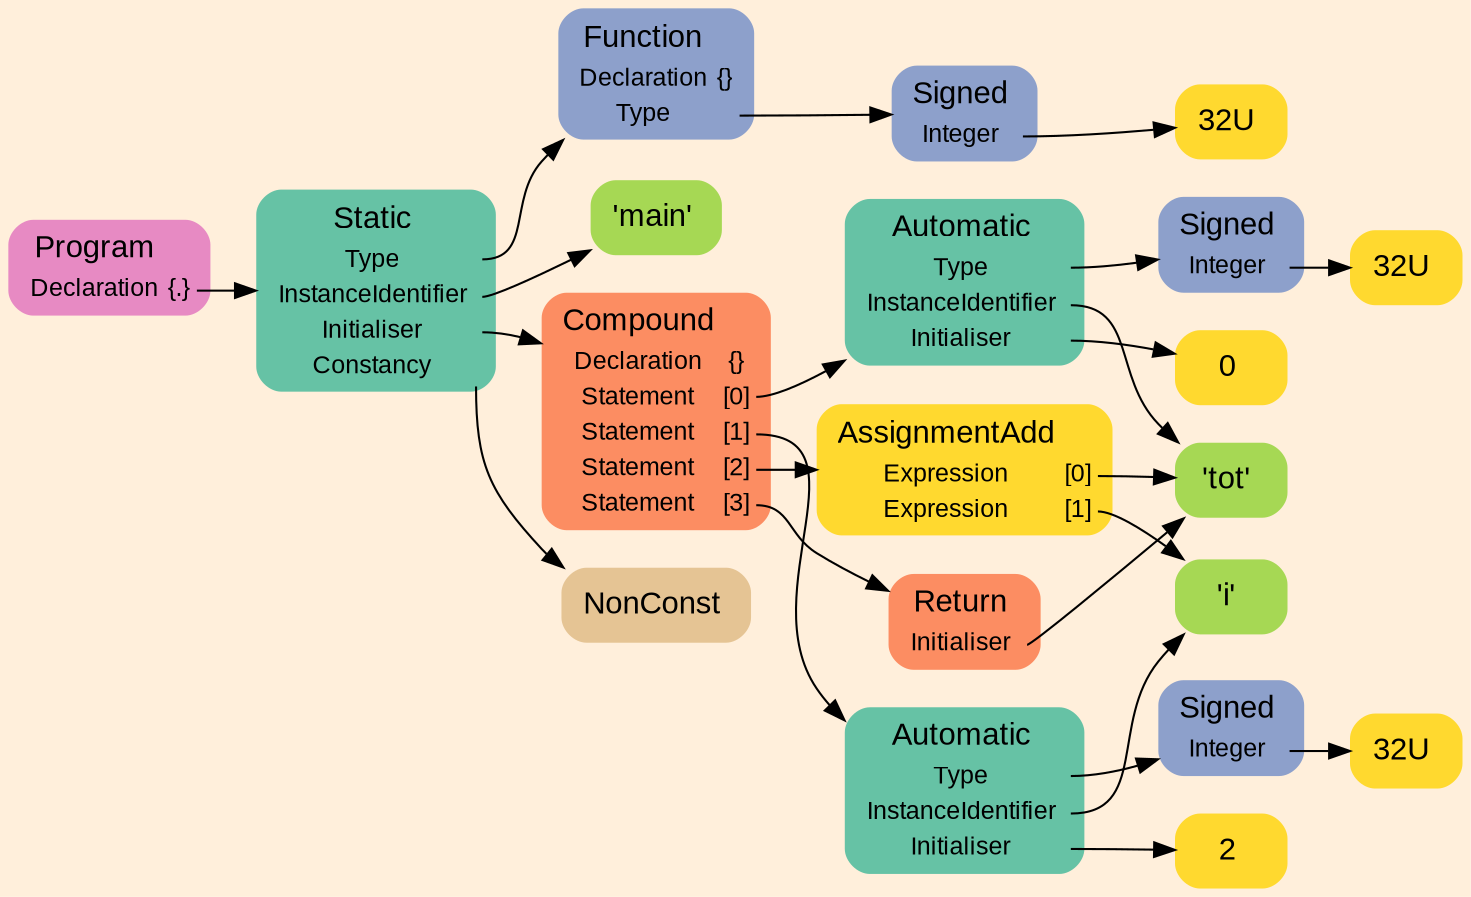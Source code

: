 digraph "" {
label = ""
labelloc = t
fontsize = "36"
graph [
    rankdir = "LR"
    ranksep = 0.3
    bgcolor = antiquewhite1
    color = black
    fontcolor = black
    fontname = "Arial"
];
node [
    fontname = "Arial"
];
edge [
    fontname = "Arial"
];


// -------------------- node figure --------------------
"#I-2-1966" [
    shape = "plaintext"
    fillcolor = "/set28/4"
    label = <<TABLE BORDER="0" CELLBORDER="0" CELLSPACING="0">
     <TR><TD><FONT POINT-SIZE="15.0">Program</FONT></TD><TD></TD></TR>
     <TR><TD>Declaration</TD><TD PORT="port0">{.}</TD></TR>
    </TABLE>>
    style = "rounded,filled"
    fontsize = "12"
];

"#I-2-1970" [
    shape = "plaintext"
    fillcolor = "/set28/1"
    label = <<TABLE BORDER="0" CELLBORDER="0" CELLSPACING="0">
     <TR><TD><FONT POINT-SIZE="15.0">Static</FONT></TD><TD></TD></TR>
     <TR><TD>Type</TD><TD PORT="port0"></TD></TR>
     <TR><TD>InstanceIdentifier</TD><TD PORT="port1"></TD></TR>
     <TR><TD>Initialiser</TD><TD PORT="port2"></TD></TR>
     <TR><TD>Constancy</TD><TD PORT="port3"></TD></TR>
    </TABLE>>
    style = "rounded,filled"
    fontsize = "12"
];

"#I-2-1972" [
    shape = "plaintext"
    fillcolor = "/set28/3"
    label = <<TABLE BORDER="0" CELLBORDER="0" CELLSPACING="0">
     <TR><TD><FONT POINT-SIZE="15.0">Function</FONT></TD><TD></TD></TR>
     <TR><TD>Declaration</TD><TD PORT="port0">{}</TD></TR>
     <TR><TD>Type</TD><TD PORT="port1"></TD></TR>
    </TABLE>>
    style = "rounded,filled"
    fontsize = "12"
];

"#I-2-1973" [
    shape = "plaintext"
    fillcolor = "/set28/3"
    label = <<TABLE BORDER="0" CELLBORDER="0" CELLSPACING="0">
     <TR><TD><FONT POINT-SIZE="15.0">Signed</FONT></TD><TD></TD></TR>
     <TR><TD>Integer</TD><TD PORT="port0"></TD></TR>
    </TABLE>>
    style = "rounded,filled"
    fontsize = "12"
];

"#I-2-1974" [
    shape = "plaintext"
    fillcolor = "/set28/6"
    label = <<TABLE BORDER="0" CELLBORDER="0" CELLSPACING="0">
     <TR><TD><FONT POINT-SIZE="15.0">32U</FONT></TD><TD></TD></TR>
    </TABLE>>
    style = "rounded,filled"
    fontsize = "12"
];

"#I-2-1971" [
    shape = "plaintext"
    fillcolor = "/set28/5"
    label = <<TABLE BORDER="0" CELLBORDER="0" CELLSPACING="0">
     <TR><TD><FONT POINT-SIZE="15.0">'main'</FONT></TD><TD></TD></TR>
    </TABLE>>
    style = "rounded,filled"
    fontsize = "12"
];

"#I-2-1995" [
    shape = "plaintext"
    fillcolor = "/set28/2"
    label = <<TABLE BORDER="0" CELLBORDER="0" CELLSPACING="0">
     <TR><TD><FONT POINT-SIZE="15.0">Compound</FONT></TD><TD></TD></TR>
     <TR><TD>Declaration</TD><TD PORT="port0">{}</TD></TR>
     <TR><TD>Statement</TD><TD PORT="port1">[0]</TD></TR>
     <TR><TD>Statement</TD><TD PORT="port2">[1]</TD></TR>
     <TR><TD>Statement</TD><TD PORT="port3">[2]</TD></TR>
     <TR><TD>Statement</TD><TD PORT="port4">[3]</TD></TR>
    </TABLE>>
    style = "rounded,filled"
    fontsize = "12"
];

"#I-2-1979" [
    shape = "plaintext"
    fillcolor = "/set28/1"
    label = <<TABLE BORDER="0" CELLBORDER="0" CELLSPACING="0">
     <TR><TD><FONT POINT-SIZE="15.0">Automatic</FONT></TD><TD></TD></TR>
     <TR><TD>Type</TD><TD PORT="port0"></TD></TR>
     <TR><TD>InstanceIdentifier</TD><TD PORT="port1"></TD></TR>
     <TR><TD>Initialiser</TD><TD PORT="port2"></TD></TR>
    </TABLE>>
    style = "rounded,filled"
    fontsize = "12"
];

"#I-2-1981" [
    shape = "plaintext"
    fillcolor = "/set28/3"
    label = <<TABLE BORDER="0" CELLBORDER="0" CELLSPACING="0">
     <TR><TD><FONT POINT-SIZE="15.0">Signed</FONT></TD><TD></TD></TR>
     <TR><TD>Integer</TD><TD PORT="port0"></TD></TR>
    </TABLE>>
    style = "rounded,filled"
    fontsize = "12"
];

"#I-2-1982" [
    shape = "plaintext"
    fillcolor = "/set28/6"
    label = <<TABLE BORDER="0" CELLBORDER="0" CELLSPACING="0">
     <TR><TD><FONT POINT-SIZE="15.0">32U</FONT></TD><TD></TD></TR>
    </TABLE>>
    style = "rounded,filled"
    fontsize = "12"
];

"#I-2-1980" [
    shape = "plaintext"
    fillcolor = "/set28/5"
    label = <<TABLE BORDER="0" CELLBORDER="0" CELLSPACING="0">
     <TR><TD><FONT POINT-SIZE="15.0">'tot'</FONT></TD><TD></TD></TR>
    </TABLE>>
    style = "rounded,filled"
    fontsize = "12"
];

"#I-2-1984" [
    shape = "plaintext"
    fillcolor = "/set28/6"
    label = <<TABLE BORDER="0" CELLBORDER="0" CELLSPACING="0">
     <TR><TD><FONT POINT-SIZE="15.0">0</FONT></TD><TD></TD></TR>
    </TABLE>>
    style = "rounded,filled"
    fontsize = "12"
];

"#I-2-1987" [
    shape = "plaintext"
    fillcolor = "/set28/1"
    label = <<TABLE BORDER="0" CELLBORDER="0" CELLSPACING="0">
     <TR><TD><FONT POINT-SIZE="15.0">Automatic</FONT></TD><TD></TD></TR>
     <TR><TD>Type</TD><TD PORT="port0"></TD></TR>
     <TR><TD>InstanceIdentifier</TD><TD PORT="port1"></TD></TR>
     <TR><TD>Initialiser</TD><TD PORT="port2"></TD></TR>
    </TABLE>>
    style = "rounded,filled"
    fontsize = "12"
];

"#I-2-1989" [
    shape = "plaintext"
    fillcolor = "/set28/3"
    label = <<TABLE BORDER="0" CELLBORDER="0" CELLSPACING="0">
     <TR><TD><FONT POINT-SIZE="15.0">Signed</FONT></TD><TD></TD></TR>
     <TR><TD>Integer</TD><TD PORT="port0"></TD></TR>
    </TABLE>>
    style = "rounded,filled"
    fontsize = "12"
];

"#I-2-1990" [
    shape = "plaintext"
    fillcolor = "/set28/6"
    label = <<TABLE BORDER="0" CELLBORDER="0" CELLSPACING="0">
     <TR><TD><FONT POINT-SIZE="15.0">32U</FONT></TD><TD></TD></TR>
    </TABLE>>
    style = "rounded,filled"
    fontsize = "12"
];

"#I-2-1988" [
    shape = "plaintext"
    fillcolor = "/set28/5"
    label = <<TABLE BORDER="0" CELLBORDER="0" CELLSPACING="0">
     <TR><TD><FONT POINT-SIZE="15.0">'i'</FONT></TD><TD></TD></TR>
    </TABLE>>
    style = "rounded,filled"
    fontsize = "12"
];

"#I-2-1992" [
    shape = "plaintext"
    fillcolor = "/set28/6"
    label = <<TABLE BORDER="0" CELLBORDER="0" CELLSPACING="0">
     <TR><TD><FONT POINT-SIZE="15.0">2</FONT></TD><TD></TD></TR>
    </TABLE>>
    style = "rounded,filled"
    fontsize = "12"
];

"#I-2-1993" [
    shape = "plaintext"
    fillcolor = "/set28/6"
    label = <<TABLE BORDER="0" CELLBORDER="0" CELLSPACING="0">
     <TR><TD><FONT POINT-SIZE="15.0">AssignmentAdd</FONT></TD><TD></TD></TR>
     <TR><TD>Expression</TD><TD PORT="port0">[0]</TD></TR>
     <TR><TD>Expression</TD><TD PORT="port1">[1]</TD></TR>
    </TABLE>>
    style = "rounded,filled"
    fontsize = "12"
];

"#I-2-1994" [
    shape = "plaintext"
    fillcolor = "/set28/2"
    label = <<TABLE BORDER="0" CELLBORDER="0" CELLSPACING="0">
     <TR><TD><FONT POINT-SIZE="15.0">Return</FONT></TD><TD></TD></TR>
     <TR><TD>Initialiser</TD><TD PORT="port0"></TD></TR>
    </TABLE>>
    style = "rounded,filled"
    fontsize = "12"
];

"#I-2-1969" [
    shape = "plaintext"
    fillcolor = "/set28/7"
    label = <<TABLE BORDER="0" CELLBORDER="0" CELLSPACING="0">
     <TR><TD><FONT POINT-SIZE="15.0">NonConst</FONT></TD><TD></TD></TR>
    </TABLE>>
    style = "rounded,filled"
    fontsize = "12"
];



// -------------------- links --------------------
// links for block #I-2-1966
"#I-2-1966":port0 -> "#I-2-1970" [
    style="solid"
    color = black
    fontcolor = black
];

// links for block #I-2-1970
"#I-2-1970":port0 -> "#I-2-1972" [
    style="solid"
    color = black
    fontcolor = black
];

"#I-2-1970":port1 -> "#I-2-1971" [
    style="solid"
    color = black
    fontcolor = black
];

"#I-2-1970":port2 -> "#I-2-1995" [
    style="solid"
    color = black
    fontcolor = black
];

"#I-2-1970":port3 -> "#I-2-1969" [
    style="solid"
    color = black
    fontcolor = black
];

// links for block #I-2-1972
"#I-2-1972":port1 -> "#I-2-1973" [
    style="solid"
    color = black
    fontcolor = black
];

// links for block #I-2-1973
"#I-2-1973":port0 -> "#I-2-1974" [
    style="solid"
    color = black
    fontcolor = black
];

// links for block #I-2-1974
// links for block #I-2-1971
// links for block #I-2-1995
"#I-2-1995":port1 -> "#I-2-1979" [
    style="solid"
    color = black
    fontcolor = black
];

"#I-2-1995":port2 -> "#I-2-1987" [
    style="solid"
    color = black
    fontcolor = black
];

"#I-2-1995":port3 -> "#I-2-1993" [
    style="solid"
    color = black
    fontcolor = black
];

"#I-2-1995":port4 -> "#I-2-1994" [
    style="solid"
    color = black
    fontcolor = black
];

// links for block #I-2-1979
"#I-2-1979":port0 -> "#I-2-1981" [
    style="solid"
    color = black
    fontcolor = black
];

"#I-2-1979":port1 -> "#I-2-1980" [
    style="solid"
    color = black
    fontcolor = black
];

"#I-2-1979":port2 -> "#I-2-1984" [
    style="solid"
    color = black
    fontcolor = black
];

// links for block #I-2-1981
"#I-2-1981":port0 -> "#I-2-1982" [
    style="solid"
    color = black
    fontcolor = black
];

// links for block #I-2-1982
// links for block #I-2-1980
// links for block #I-2-1984
// links for block #I-2-1987
"#I-2-1987":port0 -> "#I-2-1989" [
    style="solid"
    color = black
    fontcolor = black
];

"#I-2-1987":port1 -> "#I-2-1988" [
    style="solid"
    color = black
    fontcolor = black
];

"#I-2-1987":port2 -> "#I-2-1992" [
    style="solid"
    color = black
    fontcolor = black
];

// links for block #I-2-1989
"#I-2-1989":port0 -> "#I-2-1990" [
    style="solid"
    color = black
    fontcolor = black
];

// links for block #I-2-1990
// links for block #I-2-1988
// links for block #I-2-1992
// links for block #I-2-1993
"#I-2-1993":port0 -> "#I-2-1980" [
    style="solid"
    color = black
    fontcolor = black
];

"#I-2-1993":port1 -> "#I-2-1988" [
    style="solid"
    color = black
    fontcolor = black
];

// links for block #I-2-1994
"#I-2-1994":port0 -> "#I-2-1980" [
    style="solid"
    color = black
    fontcolor = black
];

// links for block #I-2-1969
}

